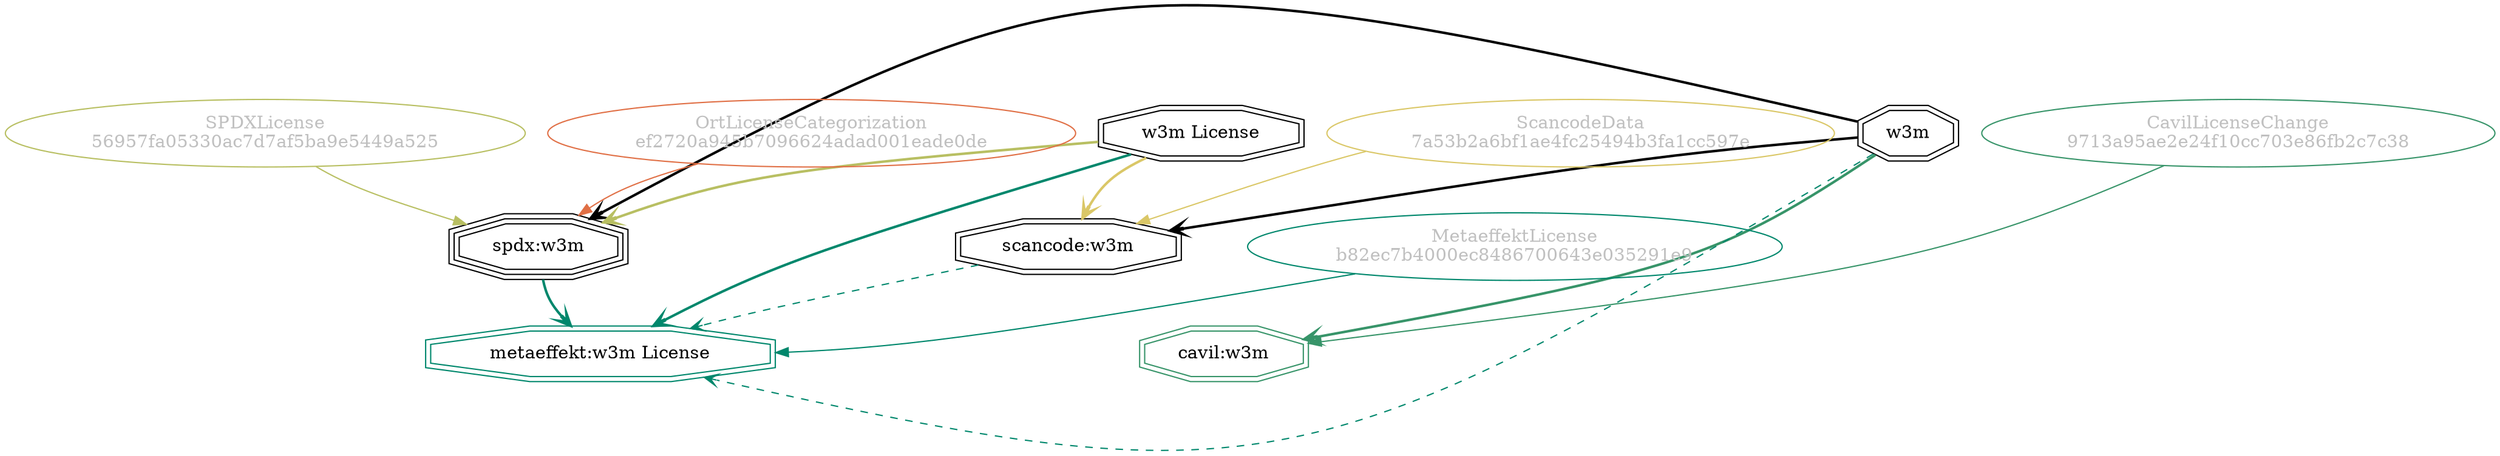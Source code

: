 strict digraph {
    node [shape=box];
    graph [splines=curved];
    4801 [label="SPDXLicense\n56957fa05330ac7d7af5ba9e5449a525"
         ,fontcolor=gray
         ,color="#b8bf62"
         ,fillcolor="beige;1"
         ,shape=ellipse];
    4802 [label="spdx:w3m"
         ,shape=tripleoctagon];
    4803 [label=w3m
         ,shape=doubleoctagon];
    4804 [label="w3m License"
         ,shape=doubleoctagon];
    25198 [label="ScancodeData\n7a53b2a6bf1ae4fc25494b3fa1cc597e"
          ,fontcolor=gray
          ,color="#dac767"
          ,fillcolor="beige;1"
          ,shape=ellipse];
    25199 [label="scancode:w3m"
          ,shape=doubleoctagon];
    35318 [label="OrtLicenseCategorization\nef2720a945b7096624adad001eade0de"
          ,fontcolor=gray
          ,color="#e06f45"
          ,fillcolor="beige;1"
          ,shape=ellipse];
    38117 [label="CavilLicenseChange\n9713a95ae2e24f10cc703e86fb2c7c38"
          ,fontcolor=gray
          ,color="#379469"
          ,fillcolor="beige;1"
          ,shape=ellipse];
    38118 [label="cavil:w3m"
          ,color="#379469"
          ,shape=doubleoctagon];
    49577 [label="MetaeffektLicense\nb82ec7b4000ec8486700643e035291e9"
          ,fontcolor=gray
          ,color="#00876c"
          ,fillcolor="beige;1"
          ,shape=ellipse];
    49578 [label="metaeffekt:w3m License"
          ,color="#00876c"
          ,shape=doubleoctagon];
    4801 -> 4802 [weight=0.5
                 ,color="#b8bf62"];
    4802 -> 49578 [style=bold
                  ,arrowhead=vee
                  ,weight=0.7
                  ,color="#00876c"];
    4803 -> 4802 [style=bold
                 ,arrowhead=vee
                 ,weight=0.7];
    4803 -> 25199 [style=bold
                  ,arrowhead=vee
                  ,weight=0.7];
    4803 -> 38118 [style=bold
                  ,arrowhead=vee
                  ,weight=0.7
                  ,color="#379469"];
    4803 -> 38118 [style=bold
                  ,arrowhead=vee
                  ,weight=0.7
                  ,color="#379469"];
    4803 -> 49578 [style=dashed
                  ,arrowhead=vee
                  ,weight=0.5
                  ,color="#00876c"];
    4804 -> 4802 [style=bold
                 ,arrowhead=vee
                 ,weight=0.7
                 ,color="#b8bf62"];
    4804 -> 25199 [style=bold
                  ,arrowhead=vee
                  ,weight=0.7
                  ,color="#dac767"];
    4804 -> 49578 [style=bold
                  ,arrowhead=vee
                  ,weight=0.7
                  ,color="#00876c"];
    4804 -> 49578 [style=bold
                  ,arrowhead=vee
                  ,weight=0.7
                  ,color="#00876c"];
    25198 -> 25199 [weight=0.5
                   ,color="#dac767"];
    25199 -> 49578 [style=dashed
                   ,arrowhead=vee
                   ,weight=0.5
                   ,color="#00876c"];
    35318 -> 4802 [weight=0.5
                  ,color="#e06f45"];
    38117 -> 38118 [weight=0.5
                   ,color="#379469"];
    49577 -> 49578 [weight=0.5
                   ,color="#00876c"];
}
